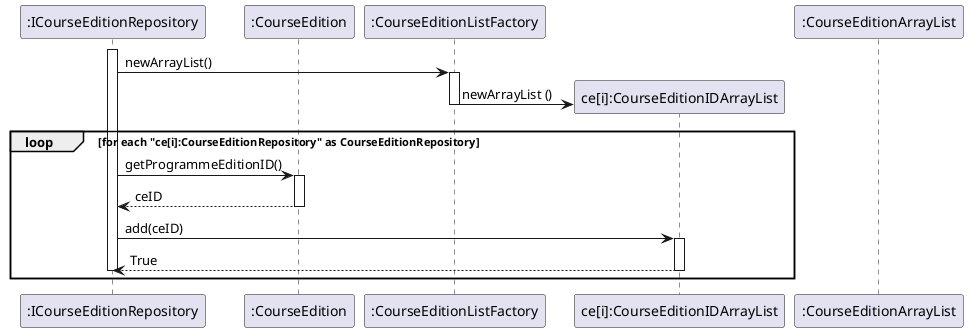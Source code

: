 @startuml
participant ":ICourseEditionRepository" as CourseEditionRepository
participant ":CourseEdition" as CourseEdition
activate CourseEditionRepository
participant ":CourseEditionListFactory" as CourseEditionListFactory
CourseEditionRepository -> CourseEditionListFactory: newArrayList()
activate CourseEditionListFactory
create "ce[i]:CourseEditionIDArrayList"
CourseEditionListFactory -> "ce[i]:CourseEditionIDArrayList": newArrayList ()
deactivate CourseEditionListFactory
loop for each "ce[i]:CourseEditionRepository" as CourseEditionRepository
CourseEditionRepository -> CourseEdition :  getProgrammeEditionID()
activate CourseEdition
CourseEdition --> CourseEditionRepository : ceID
deactivate CourseEdition
participant ":CourseEditionArrayList" as CourseEditionArrayList
CourseEditionRepository -> "ce[i]:CourseEditionIDArrayList" :  add(ceID)
activate "ce[i]:CourseEditionIDArrayList"
"ce[i]:CourseEditionIDArrayList" --> CourseEditionRepository: True
deactivate "ce[i]:CourseEditionIDArrayList"
deactivate CourseEditionRepository
end
@enduml